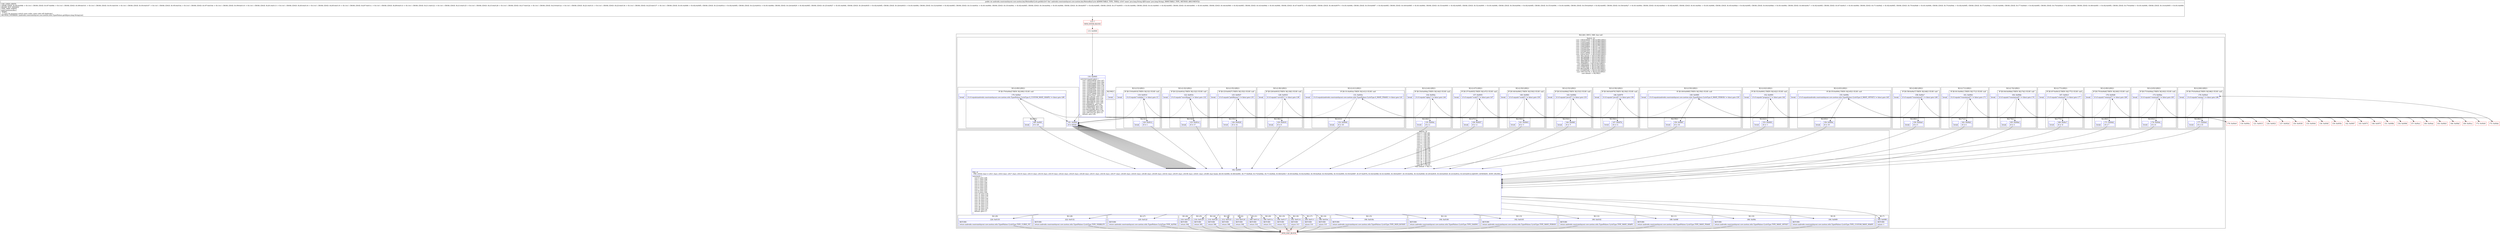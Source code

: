 digraph "CFG forandroidx.constraintlayout.core.motion.key.MotionKeyCycle.getId(Ljava\/lang\/String;)I" {
subgraph cluster_Region_1688988282 {
label = "R(2:2|6) | DECL_VAR: char null\l";
node [shape=record,color=blue];
subgraph cluster_SwitchRegion_190171425 {
label = "Switch: 22
 case -1581616630 -> R(3:(2:89|1)|90|1)
 case -1310311125 -> R(3:(2:86|1)|90|1)
 case -1249320806 -> R(3:(2:83|1)|90|1)
 case -1249320805 -> R(3:(2:80|1)|90|1)
 case -1249320804 -> R(3:(2:77|1)|90|1)
 case -1225497657 -> R(3:(2:74|1)|90|1)
 case -1225497656 -> R(3:(2:71|1)|90|1)
 case -1225497655 -> R(3:(2:68|1)|90|1)
 case -1019779949 -> R(3:(2:65|1)|90|1)
 case -1001078227 -> R(3:(2:62|1)|90|1)
 case -991726143 -> R(3:(2:59|1)|90|1)
 case -987906986 -> R(3:(2:56|1)|90|1)
 case -987906985 -> R(3:(2:53|1)|90|1)
 case -908189618 -> R(3:(2:50|1)|90|1)
 case -908189617 -> R(3:(2:47|1)|90|1)
 case 92909918 -> R(3:(2:44|1)|90|1)
 case 106629499 -> R(3:(2:41|1)|90|1)
 case 579057826 -> R(3:(2:38|1)|90|1)
 case 803192288 -> R(3:(2:35|1)|90|1)
 case 1532805160 -> R(3:(2:32|1)|90|1)
 case 1941332754 -> R(3:(2:5|1)|90|1)
 case default -> R(2:90|1)";
node [shape=record,color=blue];
Node_116 [shape=record,label="{116\:\ 0x0005|switch(r3.hashCode()) \{\l    case \-1581616630: goto L87;\l    case \-1310311125: goto L84;\l    case \-1249320806: goto L81;\l    case \-1249320805: goto L78;\l    case \-1249320804: goto L75;\l    case \-1225497657: goto L72;\l    case \-1225497656: goto L69;\l    case \-1225497655: goto L66;\l    case \-1019779949: goto L63;\l    case \-1001078227: goto L60;\l    case \-991726143: goto L57;\l    case \-987906986: goto L54;\l    case \-987906985: goto L51;\l    case \-908189618: goto L48;\l    case \-908189617: goto L45;\l    case 92909918: goto L42;\l    case 106629499: goto L39;\l    case 579057826: goto L36;\l    case 803192288: goto L33;\l    case 1532805160: goto L30;\l    case 1941332754: goto L3;\l    default: goto L90;\l\}\l}"];
subgraph cluster_Region_1636684193 {
label = "R(3:(2:89|1)|90|1)";
node [shape=record,color=blue];
subgraph cluster_IfRegion_396961311 {
label = "IF [B:179:0x00ef] THEN: R(2:89|1) ELSE: null";
node [shape=record,color=blue];
Node_179 [shape=record,label="{179\:\ 0x00ef|if (r3.equals(androidx.constraintlayout.core.motion.utils.TypedValues.CycleType.S_CUSTOM_WAVE_SHAPE) != false) goto L89\l}"];
subgraph cluster_Region_2048100565 {
label = "R(2:89|1)";
node [shape=record,color=blue];
Node_180 [shape=record,label="{180\:\ 0x00f1|r0 = 20\l}"];
Node_InsnContainer_251828066 [shape=record,label="{|break\l}"];
}
}
Node_181 [shape=record,label="{181\:\ 0x00f4|r0 = 65535\l}"];
Node_InsnContainer_876692674 [shape=record,label="{|break\l}"];
}
subgraph cluster_Region_1027761797 {
label = "R(3:(2:86|1)|90|1)";
node [shape=record,color=blue];
subgraph cluster_IfRegion_301506474 {
label = "IF [B:176:0x00e4] THEN: R(2:86|1) ELSE: null";
node [shape=record,color=blue];
Node_176 [shape=record,label="{176\:\ 0x00e4|if (r3.equals(\"easing\") != false) goto L86\l}"];
subgraph cluster_Region_1767875162 {
label = "R(2:86|1)";
node [shape=record,color=blue];
Node_177 [shape=record,label="{177\:\ 0x00e6|r0 = 15\l}"];
Node_InsnContainer_1329580628 [shape=record,label="{|break\l}"];
}
}
Node_181 [shape=record,label="{181\:\ 0x00f4|r0 = 65535\l}"];
Node_InsnContainer_1411247446 [shape=record,label="{|break\l}"];
}
subgraph cluster_Region_1229035892 {
label = "R(3:(2:83|1)|90|1)";
node [shape=record,color=blue];
subgraph cluster_IfRegion_1782895683 {
label = "IF [B:173:0x00da] THEN: R(2:83|1) ELSE: null";
node [shape=record,color=blue];
Node_173 [shape=record,label="{173\:\ 0x00da|if (r3.equals(\"rotationX\") != false) goto L83\l}"];
subgraph cluster_Region_1990186703 {
label = "R(2:83|1)";
node [shape=record,color=blue];
Node_174 [shape=record,label="{174\:\ 0x00dc|r0 = 6\l}"];
Node_InsnContainer_1058280302 [shape=record,label="{|break\l}"];
}
}
Node_181 [shape=record,label="{181\:\ 0x00f4|r0 = 65535\l}"];
Node_InsnContainer_239604658 [shape=record,label="{|break\l}"];
}
subgraph cluster_Region_1945311835 {
label = "R(3:(2:80|1)|90|1)";
node [shape=record,color=blue];
subgraph cluster_IfRegion_897857648 {
label = "IF [B:170:0x00d0] THEN: R(2:80|1) ELSE: null";
node [shape=record,color=blue];
Node_170 [shape=record,label="{170\:\ 0x00d0|if (r3.equals(\"rotationY\") != false) goto L80\l}"];
subgraph cluster_Region_1611946106 {
label = "R(2:80|1)";
node [shape=record,color=blue];
Node_171 [shape=record,label="{171\:\ 0x00d2|r0 = 7\l}"];
Node_InsnContainer_2033058895 [shape=record,label="{|break\l}"];
}
}
Node_181 [shape=record,label="{181\:\ 0x00f4|r0 = 65535\l}"];
Node_InsnContainer_1715402599 [shape=record,label="{|break\l}"];
}
subgraph cluster_Region_2088553821 {
label = "R(3:(2:77|1)|90|1)";
node [shape=record,color=blue];
subgraph cluster_IfRegion_681946513 {
label = "IF [B:167:0x00c5] THEN: R(2:77|1) ELSE: null";
node [shape=record,color=blue];
Node_167 [shape=record,label="{167\:\ 0x00c5|if (r3.equals(\"rotationZ\") != false) goto L77\l}"];
subgraph cluster_Region_111620493 {
label = "R(2:77|1)";
node [shape=record,color=blue];
Node_168 [shape=record,label="{168\:\ 0x00c7|r0 = 'b'\l}"];
Node_InsnContainer_1014388557 [shape=record,label="{|break\l}"];
}
}
Node_181 [shape=record,label="{181\:\ 0x00f4|r0 = 65535\l}"];
Node_InsnContainer_905130224 [shape=record,label="{|break\l}"];
}
subgraph cluster_Region_1386539545 {
label = "R(3:(2:74|1)|90|1)";
node [shape=record,color=blue];
subgraph cluster_IfRegion_619150566 {
label = "IF [B:164:0x00bb] THEN: R(2:74|1) ELSE: null";
node [shape=record,color=blue];
Node_164 [shape=record,label="{164\:\ 0x00bb|if (r3.equals(\"translationX\") != false) goto L74\l}"];
subgraph cluster_Region_318639729 {
label = "R(2:74|1)";
node [shape=record,color=blue];
Node_165 [shape=record,label="{165\:\ 0x00bd|r0 = 3\l}"];
Node_InsnContainer_556500174 [shape=record,label="{|break\l}"];
}
}
Node_181 [shape=record,label="{181\:\ 0x00f4|r0 = 65535\l}"];
Node_InsnContainer_803824537 [shape=record,label="{|break\l}"];
}
subgraph cluster_Region_392909568 {
label = "R(3:(2:71|1)|90|1)";
node [shape=record,color=blue];
subgraph cluster_IfRegion_53588516 {
label = "IF [B:161:0x00b1] THEN: R(2:71|1) ELSE: null";
node [shape=record,color=blue];
Node_161 [shape=record,label="{161\:\ 0x00b1|if (r3.equals(\"translationY\") != false) goto L71\l}"];
subgraph cluster_Region_442469199 {
label = "R(2:71|1)";
node [shape=record,color=blue];
Node_162 [shape=record,label="{162\:\ 0x00b3|r0 = 4\l}"];
Node_InsnContainer_481230568 [shape=record,label="{|break\l}"];
}
}
Node_181 [shape=record,label="{181\:\ 0x00f4|r0 = 65535\l}"];
Node_InsnContainer_1633555527 [shape=record,label="{|break\l}"];
}
subgraph cluster_Region_2090971764 {
label = "R(3:(2:68|1)|90|1)";
node [shape=record,color=blue];
subgraph cluster_IfRegion_89081438 {
label = "IF [B:158:0x00a7] THEN: R(2:68|1) ELSE: null";
node [shape=record,color=blue];
Node_158 [shape=record,label="{158\:\ 0x00a7|if (r3.equals(\"translationZ\") != false) goto L68\l}"];
subgraph cluster_Region_1489684470 {
label = "R(2:68|1)";
node [shape=record,color=blue];
Node_159 [shape=record,label="{159\:\ 0x00a9|r0 = 5\l}"];
Node_InsnContainer_190932033 [shape=record,label="{|break\l}"];
}
}
Node_181 [shape=record,label="{181\:\ 0x00f4|r0 = 65535\l}"];
Node_InsnContainer_1624474235 [shape=record,label="{|break\l}"];
}
subgraph cluster_Region_1722654360 {
label = "R(3:(2:65|1)|90|1)";
node [shape=record,color=blue];
subgraph cluster_IfRegion_1908297226 {
label = "IF [B:155:0x009c] THEN: R(2:65|1) ELSE: null";
node [shape=record,color=blue];
Node_155 [shape=record,label="{155\:\ 0x009c|if (r3.equals(androidx.constraintlayout.core.motion.utils.TypedValues.CycleType.S_WAVE_OFFSET) != false) goto L65\l}"];
subgraph cluster_Region_1742646843 {
label = "R(2:65|1)";
node [shape=record,color=blue];
Node_156 [shape=record,label="{156\:\ 0x009e|r0 = 19\l}"];
Node_InsnContainer_238848981 [shape=record,label="{|break\l}"];
}
}
Node_181 [shape=record,label="{181\:\ 0x00f4|r0 = 65535\l}"];
Node_InsnContainer_243250495 [shape=record,label="{|break\l}"];
}
subgraph cluster_Region_321672310 {
label = "R(3:(2:62|1)|90|1)";
node [shape=record,color=blue];
subgraph cluster_IfRegion_1925398225 {
label = "IF [B:152:0x0091] THEN: R(2:62|1) ELSE: null";
node [shape=record,color=blue];
Node_152 [shape=record,label="{152\:\ 0x0091|if (r3.equals(\"progress\") != false) goto L62\l}"];
subgraph cluster_Region_95533367 {
label = "R(2:62|1)";
node [shape=record,color=blue];
Node_153 [shape=record,label="{153\:\ 0x0093|r0 = 'r'\l}"];
Node_InsnContainer_1905193117 [shape=record,label="{|break\l}"];
}
}
Node_181 [shape=record,label="{181\:\ 0x00f4|r0 = 65535\l}"];
Node_InsnContainer_461815642 [shape=record,label="{|break\l}"];
}
subgraph cluster_Region_1586685504 {
label = "R(3:(2:59|1)|90|1)";
node [shape=record,color=blue];
subgraph cluster_IfRegion_1747134296 {
label = "IF [B:149:0x0085] THEN: R(2:59|1) ELSE: null";
node [shape=record,color=blue];
Node_149 [shape=record,label="{149\:\ 0x0085|if (r3.equals(androidx.constraintlayout.core.motion.utils.TypedValues.CycleType.S_WAVE_PERIOD) != false) goto L59\l}"];
subgraph cluster_Region_1674727229 {
label = "R(2:59|1)";
node [shape=record,color=blue];
Node_150 [shape=record,label="{150\:\ 0x0087|r0 = 16\l}"];
Node_InsnContainer_66955579 [shape=record,label="{|break\l}"];
}
}
Node_181 [shape=record,label="{181\:\ 0x00f4|r0 = 65535\l}"];
Node_InsnContainer_99724225 [shape=record,label="{|break\l}"];
}
subgraph cluster_Region_793894388 {
label = "R(3:(2:56|1)|90|1)";
node [shape=record,color=blue];
subgraph cluster_IfRegion_732145738 {
label = "IF [B:146:0x0079] THEN: R(2:56|1) ELSE: null";
node [shape=record,color=blue];
Node_146 [shape=record,label="{146\:\ 0x0079|if (r3.equals(\"pivotX\") != false) goto L56\l}"];
subgraph cluster_Region_1839841734 {
label = "R(2:56|1)";
node [shape=record,color=blue];
Node_147 [shape=record,label="{147\:\ 0x007b|r0 = 11\l}"];
Node_InsnContainer_1523270529 [shape=record,label="{|break\l}"];
}
}
Node_181 [shape=record,label="{181\:\ 0x00f4|r0 = 65535\l}"];
Node_InsnContainer_873569682 [shape=record,label="{|break\l}"];
}
subgraph cluster_Region_629333976 {
label = "R(3:(2:53|1)|90|1)";
node [shape=record,color=blue];
subgraph cluster_IfRegion_1018595186 {
label = "IF [B:143:0x006d] THEN: R(2:53|1) ELSE: null";
node [shape=record,color=blue];
Node_143 [shape=record,label="{143\:\ 0x006d|if (r3.equals(\"pivotY\") != false) goto L53\l}"];
subgraph cluster_Region_2132018494 {
label = "R(2:53|1)";
node [shape=record,color=blue];
Node_144 [shape=record,label="{144\:\ 0x006f|r0 = 'f'\l}"];
Node_InsnContainer_182552918 [shape=record,label="{|break\l}"];
}
}
Node_181 [shape=record,label="{181\:\ 0x00f4|r0 = 65535\l}"];
Node_InsnContainer_179705024 [shape=record,label="{|break\l}"];
}
subgraph cluster_Region_1425842426 {
label = "R(3:(2:50|1)|90|1)";
node [shape=record,color=blue];
subgraph cluster_IfRegion_846460169 {
label = "IF [B:140:0x0061] THEN: R(2:50|1) ELSE: null";
node [shape=record,color=blue];
Node_140 [shape=record,label="{140\:\ 0x0061|if (r3.equals(\"scaleX\") != false) goto L50\l}"];
subgraph cluster_Region_2011456490 {
label = "R(2:50|1)";
node [shape=record,color=blue];
Node_141 [shape=record,label="{141\:\ 0x0063|r0 = 't'\l}"];
Node_InsnContainer_989231394 [shape=record,label="{|break\l}"];
}
}
Node_181 [shape=record,label="{181\:\ 0x00f4|r0 = 65535\l}"];
Node_InsnContainer_1012661267 [shape=record,label="{|break\l}"];
}
subgraph cluster_Region_487976131 {
label = "R(3:(2:47|1)|90|1)";
node [shape=record,color=blue];
subgraph cluster_IfRegion_108130124 {
label = "IF [B:137:0x0055] THEN: R(2:47|1) ELSE: null";
node [shape=record,color=blue];
Node_137 [shape=record,label="{137\:\ 0x0055|if (r3.equals(\"scaleY\") != false) goto L47\l}"];
subgraph cluster_Region_113140108 {
label = "R(2:47|1)";
node [shape=record,color=blue];
Node_138 [shape=record,label="{138\:\ 0x0057|r0 = 'n'\l}"];
Node_InsnContainer_730306870 [shape=record,label="{|break\l}"];
}
}
Node_181 [shape=record,label="{181\:\ 0x00f4|r0 = 65535\l}"];
Node_InsnContainer_582081037 [shape=record,label="{|break\l}"];
}
subgraph cluster_Region_1007299816 {
label = "R(3:(2:44|1)|90|1)";
node [shape=record,color=blue];
subgraph cluster_IfRegion_1097404716 {
label = "IF [B:134:0x004a] THEN: R(2:44|1) ELSE: null";
node [shape=record,color=blue];
Node_134 [shape=record,label="{134\:\ 0x004a|if (r3.equals(\"alpha\") != false) goto L44\l}"];
subgraph cluster_Region_632956780 {
label = "R(2:44|1)";
node [shape=record,color=blue];
Node_135 [shape=record,label="{135\:\ 0x004c|r0 = 2\l}"];
Node_InsnContainer_1215008194 [shape=record,label="{|break\l}"];
}
}
Node_181 [shape=record,label="{181\:\ 0x00f4|r0 = 65535\l}"];
Node_InsnContainer_1605563344 [shape=record,label="{|break\l}"];
}
subgraph cluster_Region_264591534 {
label = "R(3:(2:41|1)|90|1)";
node [shape=record,color=blue];
subgraph cluster_IfRegion_1946102681 {
label = "IF [B:131:0x003e] THEN: R(2:41|1) ELSE: null";
node [shape=record,color=blue];
Node_131 [shape=record,label="{131\:\ 0x003e|if (r3.equals(androidx.constraintlayout.core.motion.utils.TypedValues.CycleType.S_WAVE_PHASE) != false) goto L41\l}"];
subgraph cluster_Region_2061036304 {
label = "R(2:41|1)";
node [shape=record,color=blue];
Node_132 [shape=record,label="{132\:\ 0x0040|r0 = 18\l}"];
Node_InsnContainer_2056697019 [shape=record,label="{|break\l}"];
}
}
Node_181 [shape=record,label="{181\:\ 0x00f4|r0 = 65535\l}"];
Node_InsnContainer_1845965750 [shape=record,label="{|break\l}"];
}
subgraph cluster_Region_1049613020 {
label = "R(3:(2:38|1)|90|1)";
node [shape=record,color=blue];
subgraph cluster_IfRegion_652435925 {
label = "IF [B:128:0x0033] THEN: R(2:38|1) ELSE: null";
node [shape=record,color=blue];
Node_128 [shape=record,label="{128\:\ 0x0033|if (r3.equals(\"curveFit\") != false) goto L38\l}"];
subgraph cluster_Region_779562130 {
label = "R(2:38|1)";
node [shape=record,color=blue];
Node_129 [shape=record,label="{129\:\ 0x0035|r0 = 0\l}"];
Node_InsnContainer_751449459 [shape=record,label="{|break\l}"];
}
}
Node_181 [shape=record,label="{181\:\ 0x00f4|r0 = 65535\l}"];
Node_InsnContainer_1672900413 [shape=record,label="{|break\l}"];
}
subgraph cluster_Region_206455354 {
label = "R(3:(2:35|1)|90|1)";
node [shape=record,color=blue];
subgraph cluster_IfRegion_880507518 {
label = "IF [B:125:0x0027] THEN: R(2:35|1) ELSE: null";
node [shape=record,color=blue];
Node_125 [shape=record,label="{125\:\ 0x0027|if (r3.equals(\"pathRotate\") != false) goto L35\l}"];
subgraph cluster_Region_1538300625 {
label = "R(2:35|1)";
node [shape=record,color=blue];
Node_126 [shape=record,label="{126\:\ 0x0029|r0 = 14\l}"];
Node_InsnContainer_153835757 [shape=record,label="{|break\l}"];
}
}
Node_181 [shape=record,label="{181\:\ 0x00f4|r0 = 65535\l}"];
Node_InsnContainer_1949795606 [shape=record,label="{|break\l}"];
}
subgraph cluster_Region_1640907319 {
label = "R(3:(2:32|1)|90|1)";
node [shape=record,color=blue];
subgraph cluster_IfRegion_606655274 {
label = "IF [B:122:0x001b] THEN: R(2:32|1) ELSE: null";
node [shape=record,color=blue];
Node_122 [shape=record,label="{122\:\ 0x001b|if (r3.equals(\"waveShape\") != false) goto L32\l}"];
subgraph cluster_Region_801462156 {
label = "R(2:32|1)";
node [shape=record,color=blue];
Node_123 [shape=record,label="{123\:\ 0x001d|r0 = 17\l}"];
Node_InsnContainer_1265628507 [shape=record,label="{|break\l}"];
}
}
Node_181 [shape=record,label="{181\:\ 0x00f4|r0 = 65535\l}"];
Node_InsnContainer_407908587 [shape=record,label="{|break\l}"];
}
subgraph cluster_Region_1156281992 {
label = "R(3:(2:5|1)|90|1)";
node [shape=record,color=blue];
subgraph cluster_IfRegion_1342642626 {
label = "IF [B:119:0x0010] THEN: R(2:5|1) ELSE: null";
node [shape=record,color=blue];
Node_119 [shape=record,label="{119\:\ 0x0010|if (r3.equals(\"visibility\") != false) goto L5\l}"];
subgraph cluster_Region_318286095 {
label = "R(2:5|1)";
node [shape=record,color=blue];
Node_120 [shape=record,label="{120\:\ 0x0012|r0 = 1\l}"];
Node_InsnContainer_852762987 [shape=record,label="{|break\l}"];
}
}
Node_181 [shape=record,label="{181\:\ 0x00f4|r0 = 65535\l}"];
Node_InsnContainer_111529799 [shape=record,label="{|break\l}"];
}
subgraph cluster_Region_70403579 {
label = "R(2:90|1)";
node [shape=record,color=blue];
Node_181 [shape=record,label="{181\:\ 0x00f4|r0 = 65535\l}"];
Node_InsnContainer_535519248 [shape=record,label="{|break\l}"];
}
}
subgraph cluster_SwitchRegion_2001380134 {
label = "Switch: 22
 case 0 -> R(1:29)
 case 1 -> R(1:28)
 case 2 -> R(1:27)
 case 3 -> R(1:26)
 case 4 -> R(1:25)
 case 5 -> R(1:24)
 case 6 -> R(1:23)
 case 7 -> R(1:22)
 case 8 -> R(1:21)
 case 9 -> R(1:20)
 case 10 -> R(1:19)
 case 11 -> R(1:18)
 case 12 -> R(1:17)
 case 13 -> R(1:16)
 case 14 -> R(1:15)
 case 15 -> R(1:14)
 case 16 -> R(1:13)
 case 17 -> R(1:12)
 case 18 -> R(1:11)
 case 19 -> R(1:10)
 case 20 -> R(1:9)
 case default -> R(1:7)";
node [shape=record,color=blue];
Node_182 [shape=record,label="{182\:\ 0x00f5|PHI: r0 \l  PHI: (r0v62 char) = (r0v1 char), (r0v4 char), (r0v7 char), (r0v10 char), (r0v13 char), (r0v16 char), (r0v19 char), (r0v22 char), (r0v25 char), (r0v28 char), (r0v31 char), (r0v34 char), (r0v37 char), (r0v40 char), (r0v43 char), (r0v46 char), (r0v49 char), (r0v52 char), (r0v55 char), (r0v58 char), (r0v61 char), (r0v86 char) binds: [B:181:0x00f4, B:180:0x00f1, B:177:0x00e6, B:174:0x00dc, B:171:0x00d2, B:168:0x00c7, B:165:0x00bd, B:162:0x00b3, B:159:0x00a9, B:156:0x009e, B:153:0x0093, B:150:0x0087, B:147:0x007b, B:144:0x006f, B:141:0x0063, B:138:0x0057, B:135:0x004c, B:132:0x0040, B:129:0x0035, B:126:0x0029, B:123:0x001d, B:120:0x0012] A[DONT_GENERATE, DONT_INLINE]\l|switch(r0) \{\l    case 0: goto L29;\l    case 1: goto L28;\l    case 2: goto L27;\l    case 3: goto L26;\l    case 4: goto L25;\l    case 5: goto L24;\l    case 6: goto L23;\l    case 7: goto L22;\l    case 8: goto L21;\l    case 9: goto L20;\l    case 10: goto L19;\l    case 11: goto L18;\l    case 12: goto L17;\l    case 13: goto L16;\l    case 14: goto L15;\l    case 15: goto L14;\l    case 16: goto L13;\l    case 17: goto L12;\l    case 18: goto L11;\l    case 19: goto L10;\l    case 20: goto L9;\l    default: goto L7;\l\}\l}"];
subgraph cluster_Region_1678117853 {
label = "R(1:29)";
node [shape=record,color=blue];
Node_224 [shape=record,label="{224\:\ 0x0135|RETURN\l|return androidx.constraintlayout.core.motion.utils.TypedValues.CycleType.TYPE_CURVE_FIT\l}"];
}
subgraph cluster_Region_1282490349 {
label = "R(1:28)";
node [shape=record,color=blue];
Node_222 [shape=record,label="{222\:\ 0x0132|RETURN\l|return androidx.constraintlayout.core.motion.utils.TypedValues.CycleType.TYPE_VISIBILITY\l}"];
}
subgraph cluster_Region_148782483 {
label = "R(1:27)";
node [shape=record,color=blue];
Node_220 [shape=record,label="{220\:\ 0x012f|RETURN\l|return androidx.constraintlayout.core.motion.utils.TypedValues.CycleType.TYPE_ALPHA\l}"];
}
subgraph cluster_Region_716176445 {
label = "R(1:26)";
node [shape=record,color=blue];
Node_218 [shape=record,label="{218\:\ 0x012c|RETURN\l|return 304\l}"];
}
subgraph cluster_Region_2116239958 {
label = "R(1:25)";
node [shape=record,color=blue];
Node_216 [shape=record,label="{216\:\ 0x0129|RETURN\l|return 305\l}"];
}
subgraph cluster_Region_996705320 {
label = "R(1:24)";
node [shape=record,color=blue];
Node_214 [shape=record,label="{214\:\ 0x0126|RETURN\l|return 306\l}"];
}
subgraph cluster_Region_1117983859 {
label = "R(1:23)";
node [shape=record,color=blue];
Node_212 [shape=record,label="{212\:\ 0x0123|RETURN\l|return 308\l}"];
}
subgraph cluster_Region_397956622 {
label = "R(1:22)";
node [shape=record,color=blue];
Node_210 [shape=record,label="{210\:\ 0x0120|RETURN\l|return 309\l}"];
}
subgraph cluster_Region_1936557917 {
label = "R(1:21)";
node [shape=record,color=blue];
Node_208 [shape=record,label="{208\:\ 0x011d|RETURN\l|return 310\l}"];
}
subgraph cluster_Region_207291612 {
label = "R(1:20)";
node [shape=record,color=blue];
Node_206 [shape=record,label="{206\:\ 0x011a|RETURN\l|return 311\l}"];
}
subgraph cluster_Region_1451329960 {
label = "R(1:19)";
node [shape=record,color=blue];
Node_204 [shape=record,label="{204\:\ 0x0117|RETURN\l|return 312\l}"];
}
subgraph cluster_Region_64798032 {
label = "R(1:18)";
node [shape=record,color=blue];
Node_202 [shape=record,label="{202\:\ 0x0114|RETURN\l|return 313\l}"];
}
subgraph cluster_Region_479499545 {
label = "R(1:17)";
node [shape=record,color=blue];
Node_200 [shape=record,label="{200\:\ 0x0111|RETURN\l|return 314\l}"];
}
subgraph cluster_Region_1211965363 {
label = "R(1:16)";
node [shape=record,color=blue];
Node_198 [shape=record,label="{198\:\ 0x010e|RETURN\l|return 315\l}"];
}
subgraph cluster_Region_304813013 {
label = "R(1:15)";
node [shape=record,color=blue];
Node_196 [shape=record,label="{196\:\ 0x010b|RETURN\l|return androidx.constraintlayout.core.motion.utils.TypedValues.CycleType.TYPE_PATH_ROTATE\l}"];
}
subgraph cluster_Region_1954220797 {
label = "R(1:14)";
node [shape=record,color=blue];
Node_194 [shape=record,label="{194\:\ 0x0108|RETURN\l|return androidx.constraintlayout.core.motion.utils.TypedValues.CycleType.TYPE_EASING\l}"];
}
subgraph cluster_Region_1283421494 {
label = "R(1:13)";
node [shape=record,color=blue];
Node_192 [shape=record,label="{192\:\ 0x0105|RETURN\l|return androidx.constraintlayout.core.motion.utils.TypedValues.CycleType.TYPE_WAVE_PERIOD\l}"];
}
subgraph cluster_Region_1813982093 {
label = "R(1:12)";
node [shape=record,color=blue];
Node_190 [shape=record,label="{190\:\ 0x0102|RETURN\l|return androidx.constraintlayout.core.motion.utils.TypedValues.CycleType.TYPE_WAVE_SHAPE\l}"];
}
subgraph cluster_Region_643836000 {
label = "R(1:11)";
node [shape=record,color=blue];
Node_188 [shape=record,label="{188\:\ 0x00ff|RETURN\l|return androidx.constraintlayout.core.motion.utils.TypedValues.CycleType.TYPE_WAVE_PHASE\l}"];
}
subgraph cluster_Region_174125747 {
label = "R(1:10)";
node [shape=record,color=blue];
Node_186 [shape=record,label="{186\:\ 0x00fc|RETURN\l|return androidx.constraintlayout.core.motion.utils.TypedValues.CycleType.TYPE_WAVE_OFFSET\l}"];
}
subgraph cluster_Region_1031925772 {
label = "R(1:9)";
node [shape=record,color=blue];
Node_184 [shape=record,label="{184\:\ 0x00f9|RETURN\l|return androidx.constraintlayout.core.motion.utils.TypedValues.CycleType.TYPE_CUSTOM_WAVE_SHAPE\l}"];
}
subgraph cluster_Region_676849522 {
label = "R(1:7)";
node [shape=record,color=blue];
Node_183 [shape=record,label="{183\:\ 0x00f8|RETURN\l|return \-1\l}"];
}
}
}
Node_113 [shape=record,color=red,label="{113\:\ ?|MTH_ENTER_BLOCK\l}"];
Node_115 [shape=record,color=red,label="{115\:\ 0x0000}"];
Node_118 [shape=record,color=red,label="{118\:\ 0x000a}"];
Node_114 [shape=record,color=red,label="{114\:\ ?|MTH_EXIT_BLOCK\l}"];
Node_121 [shape=record,color=red,label="{121\:\ 0x0015}"];
Node_124 [shape=record,color=red,label="{124\:\ 0x0021}"];
Node_127 [shape=record,color=red,label="{127\:\ 0x002d}"];
Node_130 [shape=record,color=red,label="{130\:\ 0x0038}"];
Node_133 [shape=record,color=red,label="{133\:\ 0x0044}"];
Node_136 [shape=record,color=red,label="{136\:\ 0x004f}"];
Node_139 [shape=record,color=red,label="{139\:\ 0x005b}"];
Node_142 [shape=record,color=red,label="{142\:\ 0x0067}"];
Node_145 [shape=record,color=red,label="{145\:\ 0x0073}"];
Node_148 [shape=record,color=red,label="{148\:\ 0x007f}"];
Node_151 [shape=record,color=red,label="{151\:\ 0x008b}"];
Node_154 [shape=record,color=red,label="{154\:\ 0x0096}"];
Node_157 [shape=record,color=red,label="{157\:\ 0x00a1}"];
Node_160 [shape=record,color=red,label="{160\:\ 0x00ab}"];
Node_163 [shape=record,color=red,label="{163\:\ 0x00b5}"];
Node_166 [shape=record,color=red,label="{166\:\ 0x00bf}"];
Node_169 [shape=record,color=red,label="{169\:\ 0x00ca}"];
Node_172 [shape=record,color=red,label="{172\:\ 0x00d4}"];
Node_175 [shape=record,color=red,label="{175\:\ 0x00de}"];
Node_178 [shape=record,color=red,label="{178\:\ 0x00e9}"];
MethodNode[shape=record,label="{public int androidx.constraintlayout.core.motion.key.MotionKeyCycle.getId((r2v0 'this' androidx.constraintlayout.core.motion.key.MotionKeyCycle A[IMMUTABLE_TYPE, THIS]), (r3v0 'name' java.lang.String A[D('name' java.lang.String), IMMUTABLE_TYPE, METHOD_ARGUMENT]))  | USE_LINES_HINTS\lCROSS_EDGE: B:185:0x00fb \-\> B:114:?, CROSS_EDGE: B:187:0x00fe \-\> B:114:?, CROSS_EDGE: B:189:0x0101 \-\> B:114:?, CROSS_EDGE: B:191:0x0104 \-\> B:114:?, CROSS_EDGE: B:193:0x0107 \-\> B:114:?, CROSS_EDGE: B:195:0x010a \-\> B:114:?, CROSS_EDGE: B:197:0x010d \-\> B:114:?, CROSS_EDGE: B:199:0x0110 \-\> B:114:?, CROSS_EDGE: B:201:0x0113 \-\> B:114:?, CROSS_EDGE: B:203:0x0116 \-\> B:114:?, CROSS_EDGE: B:205:0x0119 \-\> B:114:?, CROSS_EDGE: B:207:0x011c \-\> B:114:?, CROSS_EDGE: B:209:0x011f \-\> B:114:?, CROSS_EDGE: B:211:0x0122 \-\> B:114:?, CROSS_EDGE: B:213:0x0125 \-\> B:114:?, CROSS_EDGE: B:215:0x0128 \-\> B:114:?, CROSS_EDGE: B:217:0x012b \-\> B:114:?, CROSS_EDGE: B:219:0x012e \-\> B:114:?, CROSS_EDGE: B:221:0x0131 \-\> B:114:?, CROSS_EDGE: B:223:0x0134 \-\> B:114:?, CROSS_EDGE: B:225:0x0137 \-\> B:114:?, CROSS_EDGE: B:181:0x00f4 \-\> B:182:0x00f5, CROSS_EDGE: B:123:0x001d \-\> B:182:0x00f5, CROSS_EDGE: B:122:0x001b \-\> B:181:0x00f4, CROSS_EDGE: B:126:0x0029 \-\> B:182:0x00f5, CROSS_EDGE: B:125:0x0027 \-\> B:181:0x00f4, CROSS_EDGE: B:129:0x0035 \-\> B:182:0x00f5, CROSS_EDGE: B:128:0x0033 \-\> B:181:0x00f4, CROSS_EDGE: B:132:0x0040 \-\> B:182:0x00f5, CROSS_EDGE: B:131:0x003e \-\> B:181:0x00f4, CROSS_EDGE: B:135:0x004c \-\> B:182:0x00f5, CROSS_EDGE: B:134:0x004a \-\> B:181:0x00f4, CROSS_EDGE: B:138:0x0057 \-\> B:182:0x00f5, CROSS_EDGE: B:137:0x0055 \-\> B:181:0x00f4, CROSS_EDGE: B:141:0x0063 \-\> B:182:0x00f5, CROSS_EDGE: B:140:0x0061 \-\> B:181:0x00f4, CROSS_EDGE: B:144:0x006f \-\> B:182:0x00f5, CROSS_EDGE: B:143:0x006d \-\> B:181:0x00f4, CROSS_EDGE: B:147:0x007b \-\> B:182:0x00f5, CROSS_EDGE: B:146:0x0079 \-\> B:181:0x00f4, CROSS_EDGE: B:150:0x0087 \-\> B:182:0x00f5, CROSS_EDGE: B:149:0x0085 \-\> B:181:0x00f4, CROSS_EDGE: B:153:0x0093 \-\> B:182:0x00f5, CROSS_EDGE: B:152:0x0091 \-\> B:181:0x00f4, CROSS_EDGE: B:156:0x009e \-\> B:182:0x00f5, CROSS_EDGE: B:155:0x009c \-\> B:181:0x00f4, CROSS_EDGE: B:159:0x00a9 \-\> B:182:0x00f5, CROSS_EDGE: B:158:0x00a7 \-\> B:181:0x00f4, CROSS_EDGE: B:162:0x00b3 \-\> B:182:0x00f5, CROSS_EDGE: B:161:0x00b1 \-\> B:181:0x00f4, CROSS_EDGE: B:165:0x00bd \-\> B:182:0x00f5, CROSS_EDGE: B:164:0x00bb \-\> B:181:0x00f4, CROSS_EDGE: B:168:0x00c7 \-\> B:182:0x00f5, CROSS_EDGE: B:167:0x00c5 \-\> B:181:0x00f4, CROSS_EDGE: B:171:0x00d2 \-\> B:182:0x00f5, CROSS_EDGE: B:170:0x00d0 \-\> B:181:0x00f4, CROSS_EDGE: B:174:0x00dc \-\> B:182:0x00f5, CROSS_EDGE: B:173:0x00da \-\> B:181:0x00f4, CROSS_EDGE: B:177:0x00e6 \-\> B:182:0x00f5, CROSS_EDGE: B:176:0x00e4 \-\> B:181:0x00f4, CROSS_EDGE: B:180:0x00f1 \-\> B:182:0x00f5, CROSS_EDGE: B:179:0x00ef \-\> B:181:0x00f4, CROSS_EDGE: B:116:0x0005 \-\> B:181:0x00f4\lINLINE_NOT_NEEDED\lTYPE_VARS: EMPTY\lJadxCommentsAttr\{\l WARN: \l \-\> Can't fix incorrect switch cases order, some code will duplicate\}\lMETHOD_OVERRIDE: [androidx.constraintlayout.core.motion.utils.TypedValues.getId(java.lang.String):int]\l}"];
MethodNode -> Node_113;Node_116 -> Node_118;
Node_116 -> Node_121;
Node_116 -> Node_124;
Node_116 -> Node_127;
Node_116 -> Node_130;
Node_116 -> Node_133;
Node_116 -> Node_136;
Node_116 -> Node_139;
Node_116 -> Node_142;
Node_116 -> Node_145;
Node_116 -> Node_148;
Node_116 -> Node_151;
Node_116 -> Node_154;
Node_116 -> Node_157;
Node_116 -> Node_160;
Node_116 -> Node_163;
Node_116 -> Node_166;
Node_116 -> Node_169;
Node_116 -> Node_172;
Node_116 -> Node_175;
Node_116 -> Node_178;
Node_116 -> Node_181;
Node_179 -> Node_180;
Node_179 -> Node_181[style=dashed];
Node_180 -> Node_182;
Node_181 -> Node_182;
Node_176 -> Node_177;
Node_176 -> Node_181[style=dashed];
Node_177 -> Node_182;
Node_181 -> Node_182;
Node_173 -> Node_174;
Node_173 -> Node_181[style=dashed];
Node_174 -> Node_182;
Node_181 -> Node_182;
Node_170 -> Node_171;
Node_170 -> Node_181[style=dashed];
Node_171 -> Node_182;
Node_181 -> Node_182;
Node_167 -> Node_168;
Node_167 -> Node_181[style=dashed];
Node_168 -> Node_182;
Node_181 -> Node_182;
Node_164 -> Node_165;
Node_164 -> Node_181[style=dashed];
Node_165 -> Node_182;
Node_181 -> Node_182;
Node_161 -> Node_162;
Node_161 -> Node_181[style=dashed];
Node_162 -> Node_182;
Node_181 -> Node_182;
Node_158 -> Node_159;
Node_158 -> Node_181[style=dashed];
Node_159 -> Node_182;
Node_181 -> Node_182;
Node_155 -> Node_156;
Node_155 -> Node_181[style=dashed];
Node_156 -> Node_182;
Node_181 -> Node_182;
Node_152 -> Node_153;
Node_152 -> Node_181[style=dashed];
Node_153 -> Node_182;
Node_181 -> Node_182;
Node_149 -> Node_150;
Node_149 -> Node_181[style=dashed];
Node_150 -> Node_182;
Node_181 -> Node_182;
Node_146 -> Node_147;
Node_146 -> Node_181[style=dashed];
Node_147 -> Node_182;
Node_181 -> Node_182;
Node_143 -> Node_144;
Node_143 -> Node_181[style=dashed];
Node_144 -> Node_182;
Node_181 -> Node_182;
Node_140 -> Node_141;
Node_140 -> Node_181[style=dashed];
Node_141 -> Node_182;
Node_181 -> Node_182;
Node_137 -> Node_138;
Node_137 -> Node_181[style=dashed];
Node_138 -> Node_182;
Node_181 -> Node_182;
Node_134 -> Node_135;
Node_134 -> Node_181[style=dashed];
Node_135 -> Node_182;
Node_181 -> Node_182;
Node_131 -> Node_132;
Node_131 -> Node_181[style=dashed];
Node_132 -> Node_182;
Node_181 -> Node_182;
Node_128 -> Node_129;
Node_128 -> Node_181[style=dashed];
Node_129 -> Node_182;
Node_181 -> Node_182;
Node_125 -> Node_126;
Node_125 -> Node_181[style=dashed];
Node_126 -> Node_182;
Node_181 -> Node_182;
Node_122 -> Node_123;
Node_122 -> Node_181[style=dashed];
Node_123 -> Node_182;
Node_181 -> Node_182;
Node_119 -> Node_120;
Node_119 -> Node_181[style=dashed];
Node_120 -> Node_182;
Node_181 -> Node_182;
Node_181 -> Node_182;
Node_182 -> Node_183;
Node_182 -> Node_184;
Node_182 -> Node_186;
Node_182 -> Node_188;
Node_182 -> Node_190;
Node_182 -> Node_192;
Node_182 -> Node_194;
Node_182 -> Node_196;
Node_182 -> Node_198;
Node_182 -> Node_200;
Node_182 -> Node_202;
Node_182 -> Node_204;
Node_182 -> Node_206;
Node_182 -> Node_208;
Node_182 -> Node_210;
Node_182 -> Node_212;
Node_182 -> Node_214;
Node_182 -> Node_216;
Node_182 -> Node_218;
Node_182 -> Node_220;
Node_182 -> Node_222;
Node_182 -> Node_224;
Node_224 -> Node_114;
Node_222 -> Node_114;
Node_220 -> Node_114;
Node_218 -> Node_114;
Node_216 -> Node_114;
Node_214 -> Node_114;
Node_212 -> Node_114;
Node_210 -> Node_114;
Node_208 -> Node_114;
Node_206 -> Node_114;
Node_204 -> Node_114;
Node_202 -> Node_114;
Node_200 -> Node_114;
Node_198 -> Node_114;
Node_196 -> Node_114;
Node_194 -> Node_114;
Node_192 -> Node_114;
Node_190 -> Node_114;
Node_188 -> Node_114;
Node_186 -> Node_114;
Node_184 -> Node_114;
Node_183 -> Node_114;
Node_113 -> Node_115;
Node_115 -> Node_116;
Node_118 -> Node_119;
Node_121 -> Node_122;
Node_124 -> Node_125;
Node_127 -> Node_128;
Node_130 -> Node_131;
Node_133 -> Node_134;
Node_136 -> Node_137;
Node_139 -> Node_140;
Node_142 -> Node_143;
Node_145 -> Node_146;
Node_148 -> Node_149;
Node_151 -> Node_152;
Node_154 -> Node_155;
Node_157 -> Node_158;
Node_160 -> Node_161;
Node_163 -> Node_164;
Node_166 -> Node_167;
Node_169 -> Node_170;
Node_172 -> Node_173;
Node_175 -> Node_176;
Node_178 -> Node_179;
}

